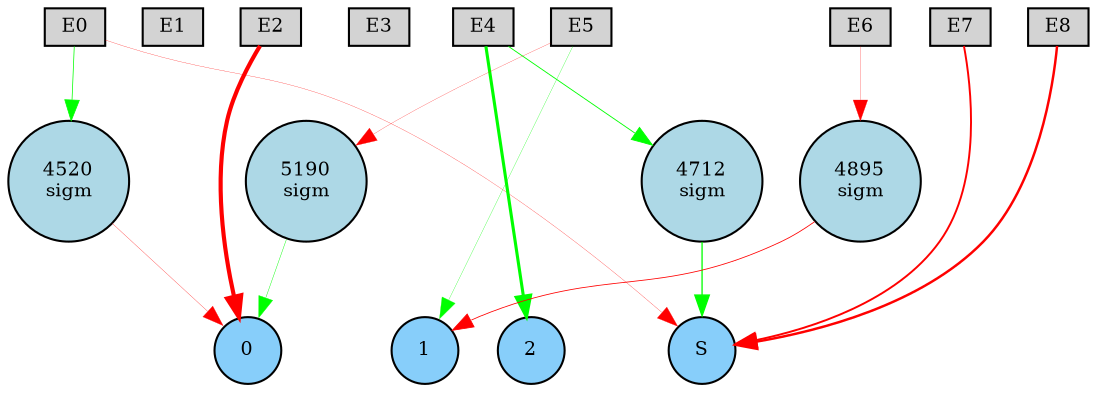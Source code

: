 digraph {
	node [fontsize=9 height=0.2 shape=circle width=0.2]
	subgraph inputs {
		node [shape=box style=filled]
		rank=source
		E0 [fillcolor=lightgray]
		E1 [fillcolor=lightgray]
		E0 -> E1 [style=invis]
		E2 [fillcolor=lightgray]
		E1 -> E2 [style=invis]
		E3 [fillcolor=lightgray]
		E2 -> E3 [style=invis]
		E4 [fillcolor=lightgray]
		E3 -> E4 [style=invis]
		E5 [fillcolor=lightgray]
		E4 -> E5 [style=invis]
		E6 [fillcolor=lightgray]
		E5 -> E6 [style=invis]
		E7 [fillcolor=lightgray]
		E6 -> E7 [style=invis]
		E8 [fillcolor=lightgray]
		E7 -> E8 [style=invis]
	}
	subgraph outputs {
		node [style=filled]
		rank=sink
		0 [fillcolor=lightskyblue fontsize=9 height=0.2 shape=circle width=0.2]
		1 [fillcolor=lightskyblue fontsize=9 height=0.2 shape=circle width=0.2]
		0 -> 1 [style=invis]
		2 [fillcolor=lightskyblue fontsize=9 height=0.2 shape=circle width=0.2]
		1 -> 2 [style=invis]
		S [fillcolor=lightskyblue fontsize=9 height=0.2 shape=circle width=0.2]
		2 -> S [style=invis]
	}
	5190 [label="5190
sigm" fillcolor=lightblue style=filled]
	4712 [label="4712
sigm" fillcolor=lightblue style=filled]
	4520 [label="4520
sigm" fillcolor=lightblue style=filled]
	4895 [label="4895
sigm" fillcolor=lightblue style=filled]
	E4 -> 2 [color=green penwidth=1.4901071957813745 style=solid]
	E2 -> 0 [color=red penwidth=1.9924809643467918 style=solid]
	E8 -> S [color=red penwidth=1.1864200292948461 style=solid]
	E7 -> S [color=red penwidth=0.9311596925834038 style=solid]
	E0 -> S [color=red penwidth=0.1256448392651536 style=solid]
	E0 -> 4520 [color=green penwidth=0.3555716068929542 style=solid]
	E4 -> 4712 [color=green penwidth=0.4165905532183024 style=solid]
	4712 -> S [color=green penwidth=0.6265310345665419 style=solid]
	E6 -> 4895 [color=red penwidth=0.12293556687617296 style=solid]
	4895 -> 1 [color=red penwidth=0.3889822175080173 style=solid]
	4520 -> 0 [color=red penwidth=0.14018740303189317 style=solid]
	E5 -> 5190 [color=red penwidth=0.1143369610648448 style=solid]
	5190 -> 0 [color=green penwidth=0.20638459240794352 style=solid]
	E5 -> 1 [color=green penwidth=0.13640169974649144 style=solid]
}
